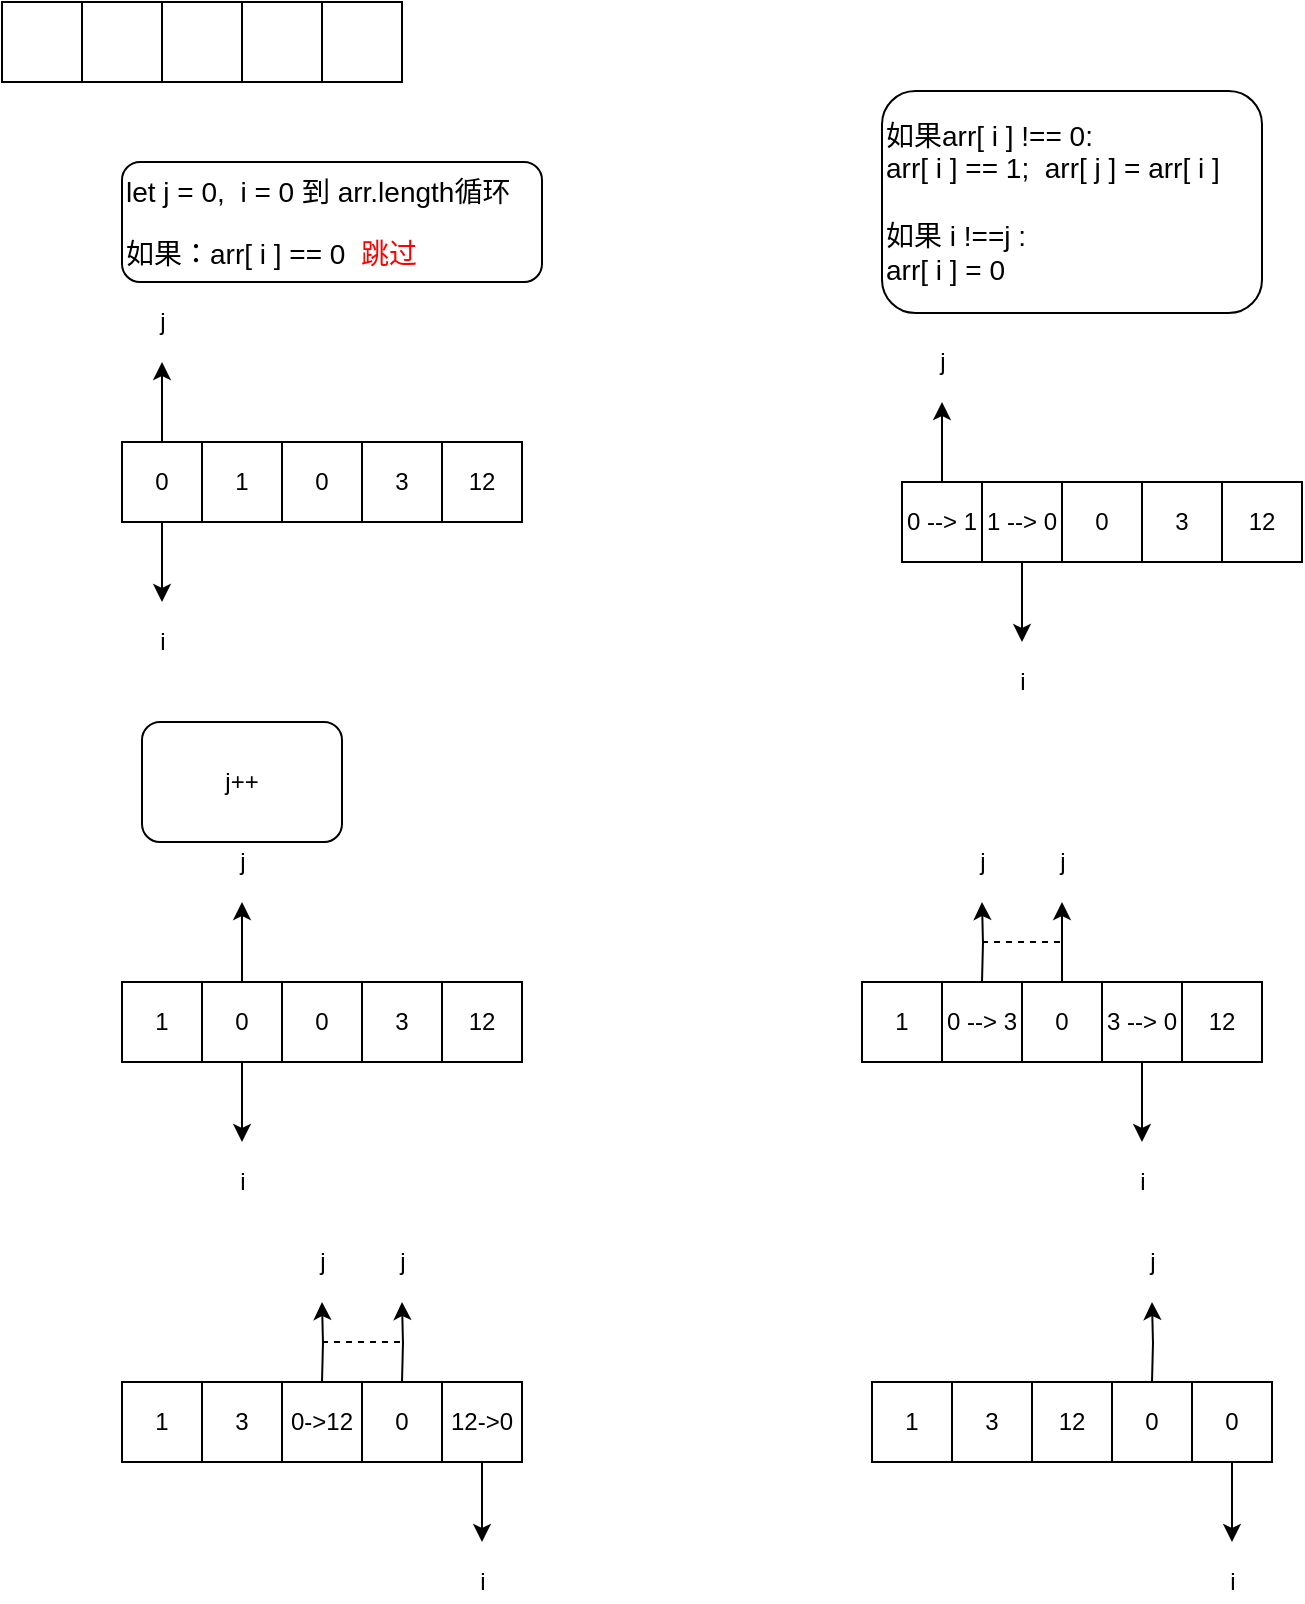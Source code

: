 <mxfile version="13.1.14" type="github"><diagram id="zyLwcbzTfPrx77LFfTZn" name="283-移动零"><mxGraphModel dx="788" dy="512" grid="1" gridSize="10" guides="1" tooltips="1" connect="1" arrows="1" fold="1" page="1" pageScale="1" pageWidth="827" pageHeight="1169" math="0" shadow="0"><root><mxCell id="0"/><mxCell id="1" parent="0"/><mxCell id="KADS5KYtzRaQLZvJRgXd-34" value="" style="edgeStyle=orthogonalEdgeStyle;rounded=0;orthogonalLoop=1;jettySize=auto;html=1;" edge="1" parent="1" source="KADS5KYtzRaQLZvJRgXd-19"><mxGeometry relative="1" as="geometry"><mxPoint x="80" y="300" as="targetPoint"/></mxGeometry></mxCell><mxCell id="KADS5KYtzRaQLZvJRgXd-37" value="" style="edgeStyle=orthogonalEdgeStyle;rounded=0;orthogonalLoop=1;jettySize=auto;html=1;" edge="1" parent="1" source="KADS5KYtzRaQLZvJRgXd-19"><mxGeometry relative="1" as="geometry"><mxPoint x="80" y="180" as="targetPoint"/></mxGeometry></mxCell><mxCell id="KADS5KYtzRaQLZvJRgXd-19" value="0" style="rounded=0;whiteSpace=wrap;html=1;" vertex="1" parent="1"><mxGeometry x="60" y="220" width="40" height="40" as="geometry"/></mxCell><mxCell id="KADS5KYtzRaQLZvJRgXd-20" value="1" style="rounded=0;whiteSpace=wrap;html=1;" vertex="1" parent="1"><mxGeometry x="100" y="220" width="40" height="40" as="geometry"/></mxCell><mxCell id="KADS5KYtzRaQLZvJRgXd-21" value="0" style="rounded=0;whiteSpace=wrap;html=1;" vertex="1" parent="1"><mxGeometry x="140" y="220" width="40" height="40" as="geometry"/></mxCell><mxCell id="KADS5KYtzRaQLZvJRgXd-22" value="3" style="rounded=0;whiteSpace=wrap;html=1;" vertex="1" parent="1"><mxGeometry x="180" y="220" width="40" height="40" as="geometry"/></mxCell><mxCell id="KADS5KYtzRaQLZvJRgXd-25" value="12" style="rounded=0;whiteSpace=wrap;html=1;" vertex="1" parent="1"><mxGeometry x="220" y="220" width="40" height="40" as="geometry"/></mxCell><mxCell id="KADS5KYtzRaQLZvJRgXd-26" value="" style="rounded=0;whiteSpace=wrap;html=1;" vertex="1" parent="1"><mxGeometry width="40" height="40" as="geometry"/></mxCell><mxCell id="KADS5KYtzRaQLZvJRgXd-27" value="" style="rounded=0;whiteSpace=wrap;html=1;" vertex="1" parent="1"><mxGeometry x="40" width="40" height="40" as="geometry"/></mxCell><mxCell id="KADS5KYtzRaQLZvJRgXd-28" value="" style="rounded=0;whiteSpace=wrap;html=1;" vertex="1" parent="1"><mxGeometry x="80" width="40" height="40" as="geometry"/></mxCell><mxCell id="KADS5KYtzRaQLZvJRgXd-29" value="" style="rounded=0;whiteSpace=wrap;html=1;" vertex="1" parent="1"><mxGeometry x="120" width="40" height="40" as="geometry"/></mxCell><mxCell id="KADS5KYtzRaQLZvJRgXd-30" value="" style="rounded=0;whiteSpace=wrap;html=1;" vertex="1" parent="1"><mxGeometry x="160" width="40" height="40" as="geometry"/></mxCell><mxCell id="KADS5KYtzRaQLZvJRgXd-35" value="i" style="text;html=1;align=center;verticalAlign=middle;resizable=0;points=[];autosize=1;" vertex="1" parent="1"><mxGeometry x="70" y="310" width="20" height="20" as="geometry"/></mxCell><mxCell id="KADS5KYtzRaQLZvJRgXd-38" value="j" style="text;html=1;align=center;verticalAlign=middle;resizable=0;points=[];autosize=1;" vertex="1" parent="1"><mxGeometry x="70" y="150" width="20" height="20" as="geometry"/></mxCell><mxCell id="KADS5KYtzRaQLZvJRgXd-40" value="" style="edgeStyle=orthogonalEdgeStyle;rounded=0;orthogonalLoop=1;jettySize=auto;html=1;" edge="1" parent="1"><mxGeometry relative="1" as="geometry"><mxPoint x="510" y="320" as="targetPoint"/><mxPoint x="510" y="280" as="sourcePoint"/><Array as="points"><mxPoint x="510" y="310"/><mxPoint x="510" y="310"/></Array></mxGeometry></mxCell><mxCell id="KADS5KYtzRaQLZvJRgXd-41" value="" style="edgeStyle=orthogonalEdgeStyle;rounded=0;orthogonalLoop=1;jettySize=auto;html=1;" edge="1" parent="1" source="KADS5KYtzRaQLZvJRgXd-42"><mxGeometry relative="1" as="geometry"><mxPoint x="470" y="200" as="targetPoint"/></mxGeometry></mxCell><mxCell id="KADS5KYtzRaQLZvJRgXd-42" value="0 --&amp;gt; 1" style="rounded=0;whiteSpace=wrap;html=1;" vertex="1" parent="1"><mxGeometry x="450" y="240" width="40" height="40" as="geometry"/></mxCell><mxCell id="KADS5KYtzRaQLZvJRgXd-43" value="1 --&amp;gt; 0" style="rounded=0;whiteSpace=wrap;html=1;" vertex="1" parent="1"><mxGeometry x="490" y="240" width="40" height="40" as="geometry"/></mxCell><mxCell id="KADS5KYtzRaQLZvJRgXd-44" value="0" style="rounded=0;whiteSpace=wrap;html=1;" vertex="1" parent="1"><mxGeometry x="530" y="240" width="40" height="40" as="geometry"/></mxCell><mxCell id="KADS5KYtzRaQLZvJRgXd-45" value="3" style="rounded=0;whiteSpace=wrap;html=1;" vertex="1" parent="1"><mxGeometry x="570" y="240" width="40" height="40" as="geometry"/></mxCell><mxCell id="KADS5KYtzRaQLZvJRgXd-46" value="12" style="rounded=0;whiteSpace=wrap;html=1;" vertex="1" parent="1"><mxGeometry x="610" y="240" width="40" height="40" as="geometry"/></mxCell><mxCell id="KADS5KYtzRaQLZvJRgXd-47" value="i" style="text;html=1;align=center;verticalAlign=middle;resizable=0;points=[];autosize=1;" vertex="1" parent="1"><mxGeometry x="500" y="330" width="20" height="20" as="geometry"/></mxCell><mxCell id="KADS5KYtzRaQLZvJRgXd-48" value="j" style="text;html=1;align=center;verticalAlign=middle;resizable=0;points=[];autosize=1;" vertex="1" parent="1"><mxGeometry x="460" y="170" width="20" height="20" as="geometry"/></mxCell><mxCell id="KADS5KYtzRaQLZvJRgXd-63" value="" style="edgeStyle=orthogonalEdgeStyle;rounded=0;orthogonalLoop=1;jettySize=auto;html=1;" edge="1" parent="1"><mxGeometry relative="1" as="geometry"><mxPoint x="120" y="570" as="targetPoint"/><mxPoint x="120" y="530" as="sourcePoint"/><Array as="points"><mxPoint x="120" y="560"/><mxPoint x="120" y="560"/></Array></mxGeometry></mxCell><mxCell id="KADS5KYtzRaQLZvJRgXd-65" value="1" style="rounded=0;whiteSpace=wrap;html=1;" vertex="1" parent="1"><mxGeometry x="60" y="490" width="40" height="40" as="geometry"/></mxCell><mxCell id="KADS5KYtzRaQLZvJRgXd-74" value="" style="edgeStyle=orthogonalEdgeStyle;rounded=0;orthogonalLoop=1;jettySize=auto;html=1;" edge="1" parent="1" source="KADS5KYtzRaQLZvJRgXd-66"><mxGeometry relative="1" as="geometry"><mxPoint x="120" y="450" as="targetPoint"/></mxGeometry></mxCell><mxCell id="KADS5KYtzRaQLZvJRgXd-66" value="0" style="rounded=0;whiteSpace=wrap;html=1;" vertex="1" parent="1"><mxGeometry x="100" y="490" width="40" height="40" as="geometry"/></mxCell><mxCell id="KADS5KYtzRaQLZvJRgXd-67" value="0" style="rounded=0;whiteSpace=wrap;html=1;" vertex="1" parent="1"><mxGeometry x="140" y="490" width="40" height="40" as="geometry"/></mxCell><mxCell id="KADS5KYtzRaQLZvJRgXd-68" value="3" style="rounded=0;whiteSpace=wrap;html=1;" vertex="1" parent="1"><mxGeometry x="180" y="490" width="40" height="40" as="geometry"/></mxCell><mxCell id="KADS5KYtzRaQLZvJRgXd-69" value="12" style="rounded=0;whiteSpace=wrap;html=1;" vertex="1" parent="1"><mxGeometry x="220" y="490" width="40" height="40" as="geometry"/></mxCell><mxCell id="KADS5KYtzRaQLZvJRgXd-70" value="i" style="text;html=1;align=center;verticalAlign=middle;resizable=0;points=[];autosize=1;" vertex="1" parent="1"><mxGeometry x="110" y="580" width="20" height="20" as="geometry"/></mxCell><mxCell id="KADS5KYtzRaQLZvJRgXd-71" value="j" style="text;html=1;align=center;verticalAlign=middle;resizable=0;points=[];autosize=1;" vertex="1" parent="1"><mxGeometry x="110" y="420" width="20" height="20" as="geometry"/></mxCell><mxCell id="KADS5KYtzRaQLZvJRgXd-76" value="&lt;span style=&quot;font-size: 14px&quot;&gt;let j = 0,&amp;nbsp; i = 0 到 arr.length循环&lt;/span&gt;&lt;br style=&quot;font-size: 14px&quot;&gt;&lt;br style=&quot;font-size: 14px&quot;&gt;&lt;span style=&quot;font-size: 14px&quot;&gt;如果：arr[ i ] == 0&amp;nbsp; &lt;font color=&quot;#ff0000&quot;&gt;跳过&lt;/font&gt;&lt;/span&gt;" style="rounded=1;whiteSpace=wrap;html=1;align=left;" vertex="1" parent="1"><mxGeometry x="60" y="80" width="210" height="60" as="geometry"/></mxCell><mxCell id="KADS5KYtzRaQLZvJRgXd-77" value="&lt;div style=&quot;font-size: 14px&quot;&gt;如果arr[ i ] !== 0:&lt;/div&gt;&lt;div style=&quot;font-size: 14px&quot;&gt;arr[ i ] == 1;&amp;nbsp; arr[ j ] = arr[ i ]&lt;/div&gt;&lt;div style=&quot;font-size: 14px&quot;&gt;&lt;br&gt;&lt;/div&gt;&lt;div style=&quot;font-size: 14px&quot;&gt;如果 i !==j :&lt;/div&gt;&lt;div style=&quot;font-size: 14px&quot;&gt;arr[ i ] = 0&amp;nbsp;&lt;/div&gt;" style="rounded=1;whiteSpace=wrap;html=1;align=left;" vertex="1" parent="1"><mxGeometry x="440" y="44.5" width="190" height="111" as="geometry"/></mxCell><mxCell id="KADS5KYtzRaQLZvJRgXd-78" value="&lt;span&gt;j++&lt;/span&gt;" style="rounded=1;whiteSpace=wrap;html=1;align=center;" vertex="1" parent="1"><mxGeometry x="70" y="360" width="100" height="60" as="geometry"/></mxCell><mxCell id="KADS5KYtzRaQLZvJRgXd-80" value="" style="edgeStyle=orthogonalEdgeStyle;rounded=0;orthogonalLoop=1;jettySize=auto;html=1;" edge="1" parent="1"><mxGeometry relative="1" as="geometry"><mxPoint x="490" y="450" as="targetPoint"/><mxPoint x="490" y="490.0" as="sourcePoint"/></mxGeometry></mxCell><mxCell id="KADS5KYtzRaQLZvJRgXd-81" value="1" style="rounded=0;whiteSpace=wrap;html=1;" vertex="1" parent="1"><mxGeometry x="430" y="490" width="40" height="40" as="geometry"/></mxCell><mxCell id="KADS5KYtzRaQLZvJRgXd-82" value="0 --&amp;gt; 3" style="rounded=0;whiteSpace=wrap;html=1;" vertex="1" parent="1"><mxGeometry x="470" y="490" width="40" height="40" as="geometry"/></mxCell><mxCell id="KADS5KYtzRaQLZvJRgXd-101" value="" style="edgeStyle=orthogonalEdgeStyle;rounded=0;orthogonalLoop=1;jettySize=auto;html=1;" edge="1" parent="1" source="KADS5KYtzRaQLZvJRgXd-83"><mxGeometry relative="1" as="geometry"><mxPoint x="530" y="450" as="targetPoint"/></mxGeometry></mxCell><mxCell id="KADS5KYtzRaQLZvJRgXd-83" value="0" style="rounded=0;whiteSpace=wrap;html=1;" vertex="1" parent="1"><mxGeometry x="510" y="490" width="40" height="40" as="geometry"/></mxCell><mxCell id="KADS5KYtzRaQLZvJRgXd-98" value="" style="edgeStyle=orthogonalEdgeStyle;rounded=0;orthogonalLoop=1;jettySize=auto;html=1;" edge="1" parent="1" source="KADS5KYtzRaQLZvJRgXd-84"><mxGeometry relative="1" as="geometry"><mxPoint x="570" y="570" as="targetPoint"/></mxGeometry></mxCell><mxCell id="KADS5KYtzRaQLZvJRgXd-84" value="3 --&amp;gt; 0" style="rounded=0;whiteSpace=wrap;html=1;" vertex="1" parent="1"><mxGeometry x="550" y="490" width="40" height="40" as="geometry"/></mxCell><mxCell id="KADS5KYtzRaQLZvJRgXd-85" value="12" style="rounded=0;whiteSpace=wrap;html=1;" vertex="1" parent="1"><mxGeometry x="590" y="490" width="40" height="40" as="geometry"/></mxCell><mxCell id="KADS5KYtzRaQLZvJRgXd-86" value="i" style="text;html=1;align=center;verticalAlign=middle;resizable=0;points=[];autosize=1;" vertex="1" parent="1"><mxGeometry x="560" y="580" width="20" height="20" as="geometry"/></mxCell><mxCell id="KADS5KYtzRaQLZvJRgXd-87" value="j" style="text;html=1;align=center;verticalAlign=middle;resizable=0;points=[];autosize=1;" vertex="1" parent="1"><mxGeometry x="480" y="420" width="20" height="20" as="geometry"/></mxCell><mxCell id="KADS5KYtzRaQLZvJRgXd-102" value="j" style="text;html=1;align=center;verticalAlign=middle;resizable=0;points=[];autosize=1;" vertex="1" parent="1"><mxGeometry x="520" y="420" width="20" height="20" as="geometry"/></mxCell><mxCell id="KADS5KYtzRaQLZvJRgXd-104" value="" style="endArrow=none;dashed=1;html=1;" edge="1" parent="1"><mxGeometry width="50" height="50" relative="1" as="geometry"><mxPoint x="490" y="470" as="sourcePoint"/><mxPoint x="530" y="470" as="targetPoint"/></mxGeometry></mxCell><mxCell id="KADS5KYtzRaQLZvJRgXd-106" value="1" style="rounded=0;whiteSpace=wrap;html=1;" vertex="1" parent="1"><mxGeometry x="60" y="690" width="40" height="40" as="geometry"/></mxCell><mxCell id="KADS5KYtzRaQLZvJRgXd-107" value="3" style="rounded=0;whiteSpace=wrap;html=1;" vertex="1" parent="1"><mxGeometry x="100" y="690" width="40" height="40" as="geometry"/></mxCell><mxCell id="KADS5KYtzRaQLZvJRgXd-109" value="0-&amp;gt;12" style="rounded=0;whiteSpace=wrap;html=1;" vertex="1" parent="1"><mxGeometry x="140" y="690" width="40" height="40" as="geometry"/></mxCell><mxCell id="KADS5KYtzRaQLZvJRgXd-111" value="0" style="rounded=0;whiteSpace=wrap;html=1;" vertex="1" parent="1"><mxGeometry x="180" y="690" width="40" height="40" as="geometry"/></mxCell><mxCell id="KADS5KYtzRaQLZvJRgXd-119" value="" style="edgeStyle=orthogonalEdgeStyle;rounded=0;orthogonalLoop=1;jettySize=auto;html=1;" edge="1" parent="1" source="KADS5KYtzRaQLZvJRgXd-112"><mxGeometry relative="1" as="geometry"><mxPoint x="240" y="770" as="targetPoint"/></mxGeometry></mxCell><mxCell id="KADS5KYtzRaQLZvJRgXd-112" value="12-&amp;gt;0" style="rounded=0;whiteSpace=wrap;html=1;" vertex="1" parent="1"><mxGeometry x="220" y="690" width="40" height="40" as="geometry"/></mxCell><mxCell id="KADS5KYtzRaQLZvJRgXd-113" value="i" style="text;html=1;align=center;verticalAlign=middle;resizable=0;points=[];autosize=1;" vertex="1" parent="1"><mxGeometry x="230" y="780" width="20" height="20" as="geometry"/></mxCell><mxCell id="KADS5KYtzRaQLZvJRgXd-120" value="" style="edgeStyle=orthogonalEdgeStyle;rounded=0;orthogonalLoop=1;jettySize=auto;html=1;" edge="1" parent="1"><mxGeometry relative="1" as="geometry"><mxPoint x="160" y="650.0" as="targetPoint"/><mxPoint x="160" y="690.0" as="sourcePoint"/></mxGeometry></mxCell><mxCell id="KADS5KYtzRaQLZvJRgXd-121" value="" style="edgeStyle=orthogonalEdgeStyle;rounded=0;orthogonalLoop=1;jettySize=auto;html=1;" edge="1" parent="1"><mxGeometry relative="1" as="geometry"><mxPoint x="200" y="690.0" as="sourcePoint"/><mxPoint x="200" y="650.0" as="targetPoint"/></mxGeometry></mxCell><mxCell id="KADS5KYtzRaQLZvJRgXd-122" value="j" style="text;html=1;align=center;verticalAlign=middle;resizable=0;points=[];autosize=1;" vertex="1" parent="1"><mxGeometry x="150" y="620" width="20" height="20" as="geometry"/></mxCell><mxCell id="KADS5KYtzRaQLZvJRgXd-123" value="j" style="text;html=1;align=center;verticalAlign=middle;resizable=0;points=[];autosize=1;" vertex="1" parent="1"><mxGeometry x="190" y="620" width="20" height="20" as="geometry"/></mxCell><mxCell id="KADS5KYtzRaQLZvJRgXd-124" value="" style="endArrow=none;dashed=1;html=1;" edge="1" parent="1"><mxGeometry width="50" height="50" relative="1" as="geometry"><mxPoint x="160" y="670.0" as="sourcePoint"/><mxPoint x="200" y="670.0" as="targetPoint"/></mxGeometry></mxCell><mxCell id="KADS5KYtzRaQLZvJRgXd-125" value="1" style="rounded=0;whiteSpace=wrap;html=1;" vertex="1" parent="1"><mxGeometry x="435" y="690" width="40" height="40" as="geometry"/></mxCell><mxCell id="KADS5KYtzRaQLZvJRgXd-126" value="3" style="rounded=0;whiteSpace=wrap;html=1;" vertex="1" parent="1"><mxGeometry x="475" y="690" width="40" height="40" as="geometry"/></mxCell><mxCell id="KADS5KYtzRaQLZvJRgXd-127" value="12" style="rounded=0;whiteSpace=wrap;html=1;" vertex="1" parent="1"><mxGeometry x="515" y="690" width="40" height="40" as="geometry"/></mxCell><mxCell id="KADS5KYtzRaQLZvJRgXd-128" value="0" style="rounded=0;whiteSpace=wrap;html=1;" vertex="1" parent="1"><mxGeometry x="555" y="690" width="40" height="40" as="geometry"/></mxCell><mxCell id="KADS5KYtzRaQLZvJRgXd-129" value="" style="edgeStyle=orthogonalEdgeStyle;rounded=0;orthogonalLoop=1;jettySize=auto;html=1;" edge="1" parent="1" source="KADS5KYtzRaQLZvJRgXd-130"><mxGeometry relative="1" as="geometry"><mxPoint x="615" y="770" as="targetPoint"/></mxGeometry></mxCell><mxCell id="KADS5KYtzRaQLZvJRgXd-130" value="0" style="rounded=0;whiteSpace=wrap;html=1;" vertex="1" parent="1"><mxGeometry x="595" y="690" width="40" height="40" as="geometry"/></mxCell><mxCell id="KADS5KYtzRaQLZvJRgXd-131" value="i" style="text;html=1;align=center;verticalAlign=middle;resizable=0;points=[];autosize=1;" vertex="1" parent="1"><mxGeometry x="605" y="780" width="20" height="20" as="geometry"/></mxCell><mxCell id="KADS5KYtzRaQLZvJRgXd-133" value="" style="edgeStyle=orthogonalEdgeStyle;rounded=0;orthogonalLoop=1;jettySize=auto;html=1;" edge="1" parent="1"><mxGeometry relative="1" as="geometry"><mxPoint x="575" y="690" as="sourcePoint"/><mxPoint x="575" y="650" as="targetPoint"/></mxGeometry></mxCell><mxCell id="KADS5KYtzRaQLZvJRgXd-135" value="j" style="text;html=1;align=center;verticalAlign=middle;resizable=0;points=[];autosize=1;" vertex="1" parent="1"><mxGeometry x="565" y="620" width="20" height="20" as="geometry"/></mxCell></root></mxGraphModel></diagram></mxfile>